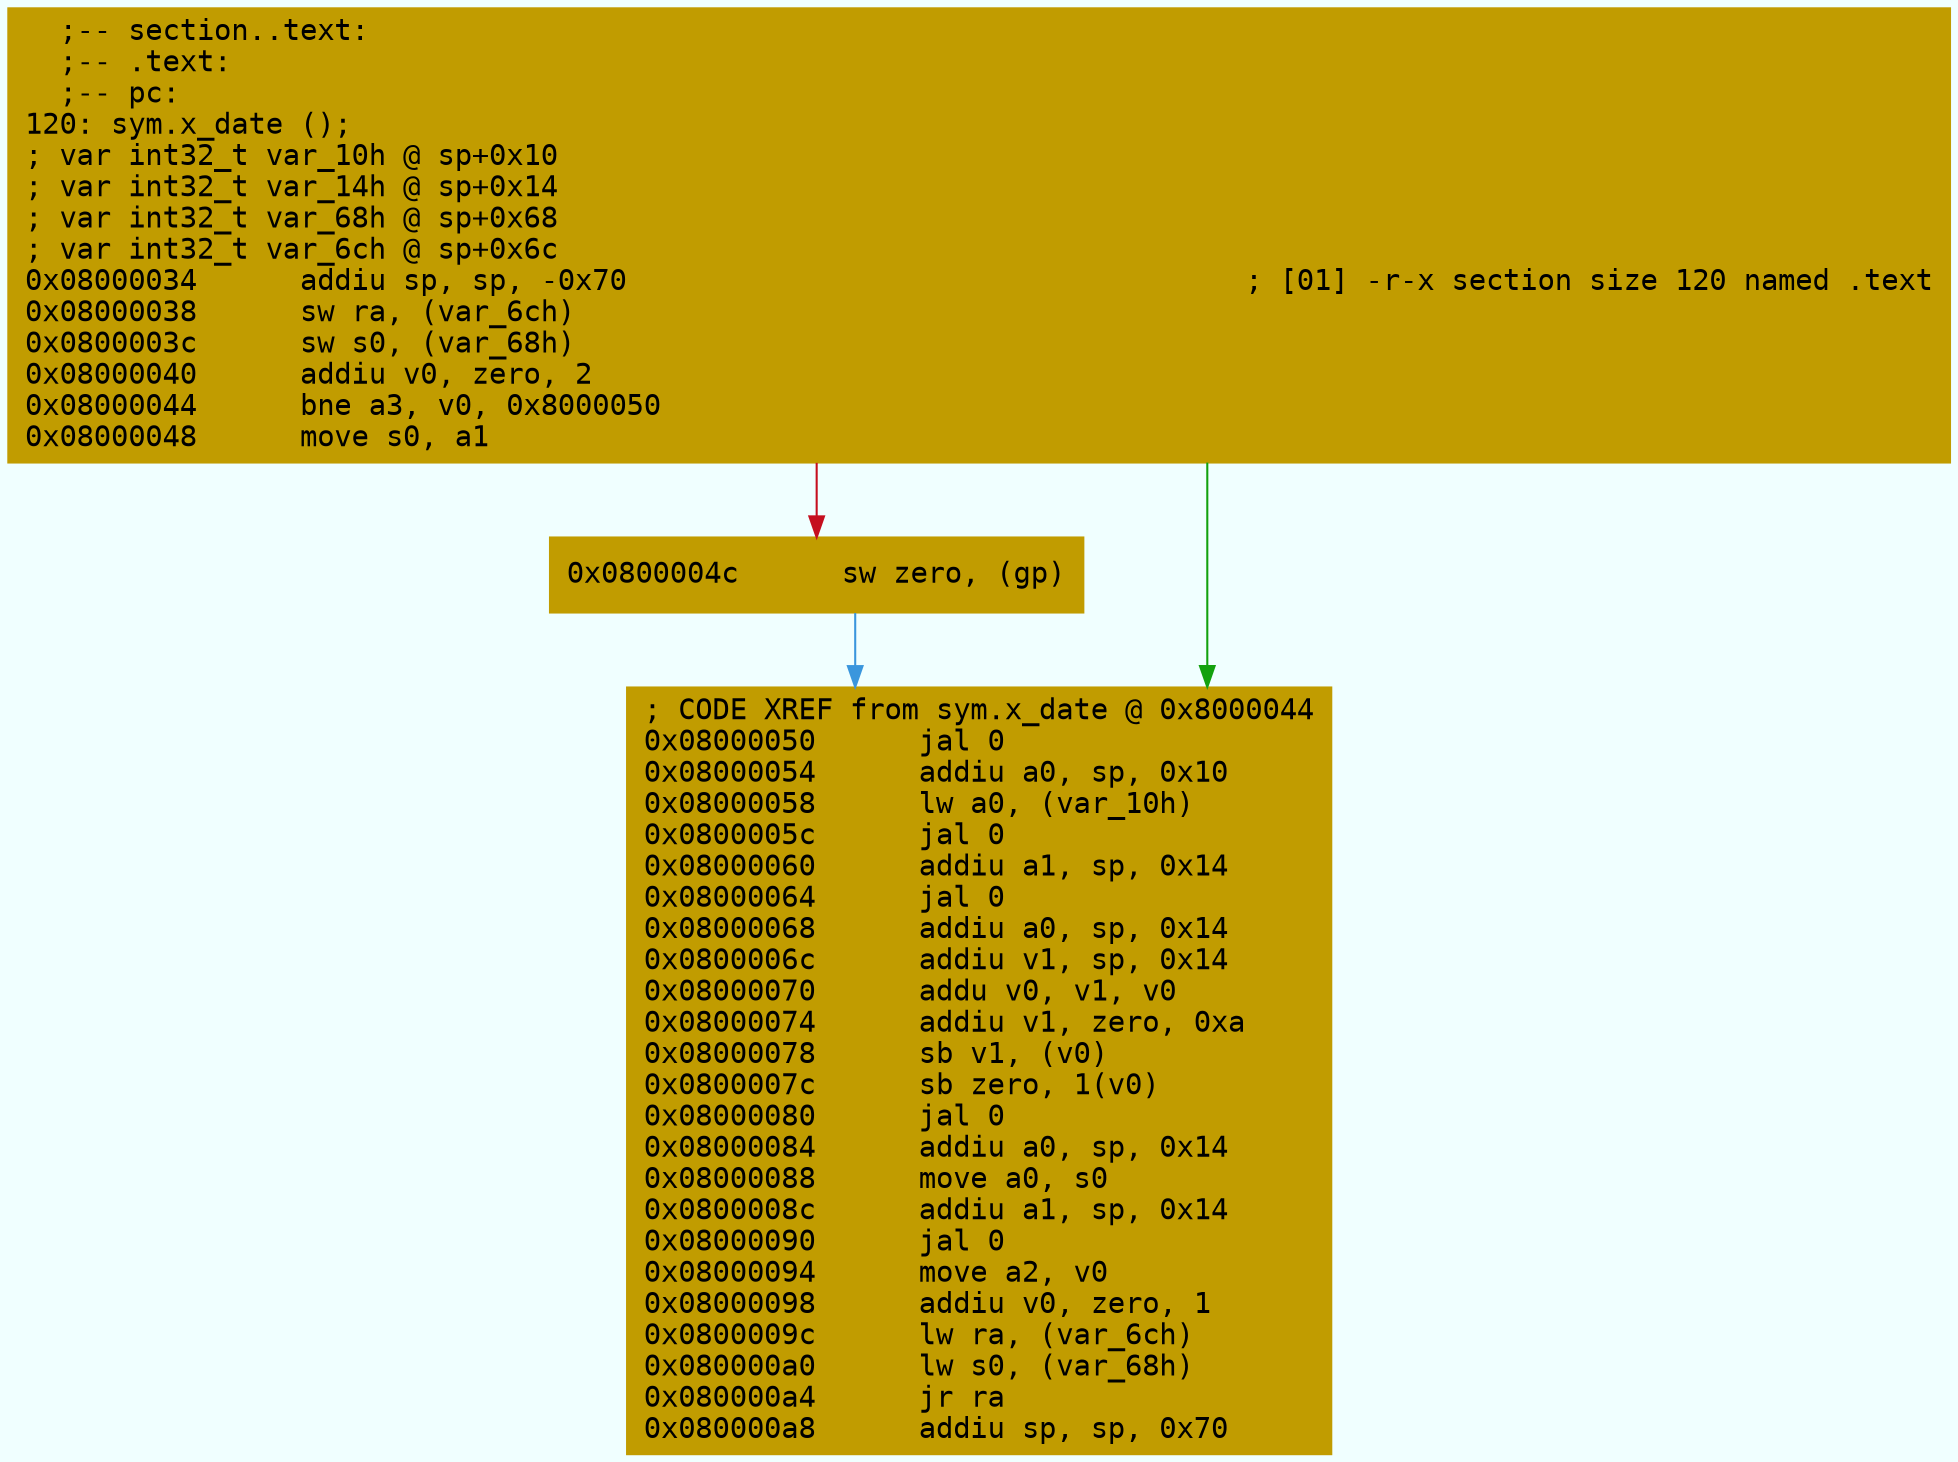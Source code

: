 digraph code {
	graph [bgcolor=azure fontsize=8 fontname="Courier" splines="ortho"];
	node [fillcolor=gray style=filled shape=box];
	edge [arrowhead="normal"];
	"0x08000034" [URL="sym.x_date/0x08000034", fillcolor="#c19c00",color="#c19c00", fontname="Courier",label="  ;-- section..text:\l  ;-- .text:\l  ;-- pc:\l120: sym.x_date ();\l; var int32_t var_10h @ sp+0x10\l; var int32_t var_14h @ sp+0x14\l; var int32_t var_68h @ sp+0x68\l; var int32_t var_6ch @ sp+0x6c\l0x08000034      addiu sp, sp, -0x70                                    ; [01] -r-x section size 120 named .text\l0x08000038      sw ra, (var_6ch)\l0x0800003c      sw s0, (var_68h)\l0x08000040      addiu v0, zero, 2\l0x08000044      bne a3, v0, 0x8000050\l0x08000048      move s0, a1\l"]
	"0x0800004c" [URL="sym.x_date/0x0800004c", fillcolor="#c19c00",color="#c19c00", fontname="Courier",label="0x0800004c      sw zero, (gp)\l"]
	"0x08000050" [URL="sym.x_date/0x08000050", fillcolor="#c19c00",color="#c19c00", fontname="Courier",label="; CODE XREF from sym.x_date @ 0x8000044\l0x08000050      jal 0\l0x08000054      addiu a0, sp, 0x10\l0x08000058      lw a0, (var_10h)\l0x0800005c      jal 0\l0x08000060      addiu a1, sp, 0x14\l0x08000064      jal 0\l0x08000068      addiu a0, sp, 0x14\l0x0800006c      addiu v1, sp, 0x14\l0x08000070      addu v0, v1, v0\l0x08000074      addiu v1, zero, 0xa\l0x08000078      sb v1, (v0)\l0x0800007c      sb zero, 1(v0)\l0x08000080      jal 0\l0x08000084      addiu a0, sp, 0x14\l0x08000088      move a0, s0\l0x0800008c      addiu a1, sp, 0x14\l0x08000090      jal 0\l0x08000094      move a2, v0\l0x08000098      addiu v0, zero, 1\l0x0800009c      lw ra, (var_6ch)\l0x080000a0      lw s0, (var_68h)\l0x080000a4      jr ra\l0x080000a8      addiu sp, sp, 0x70\l"]
        "0x08000034" -> "0x08000050" [color="#13a10e"];
        "0x08000034" -> "0x0800004c" [color="#c50f1f"];
        "0x0800004c" -> "0x08000050" [color="#3a96dd"];
}
